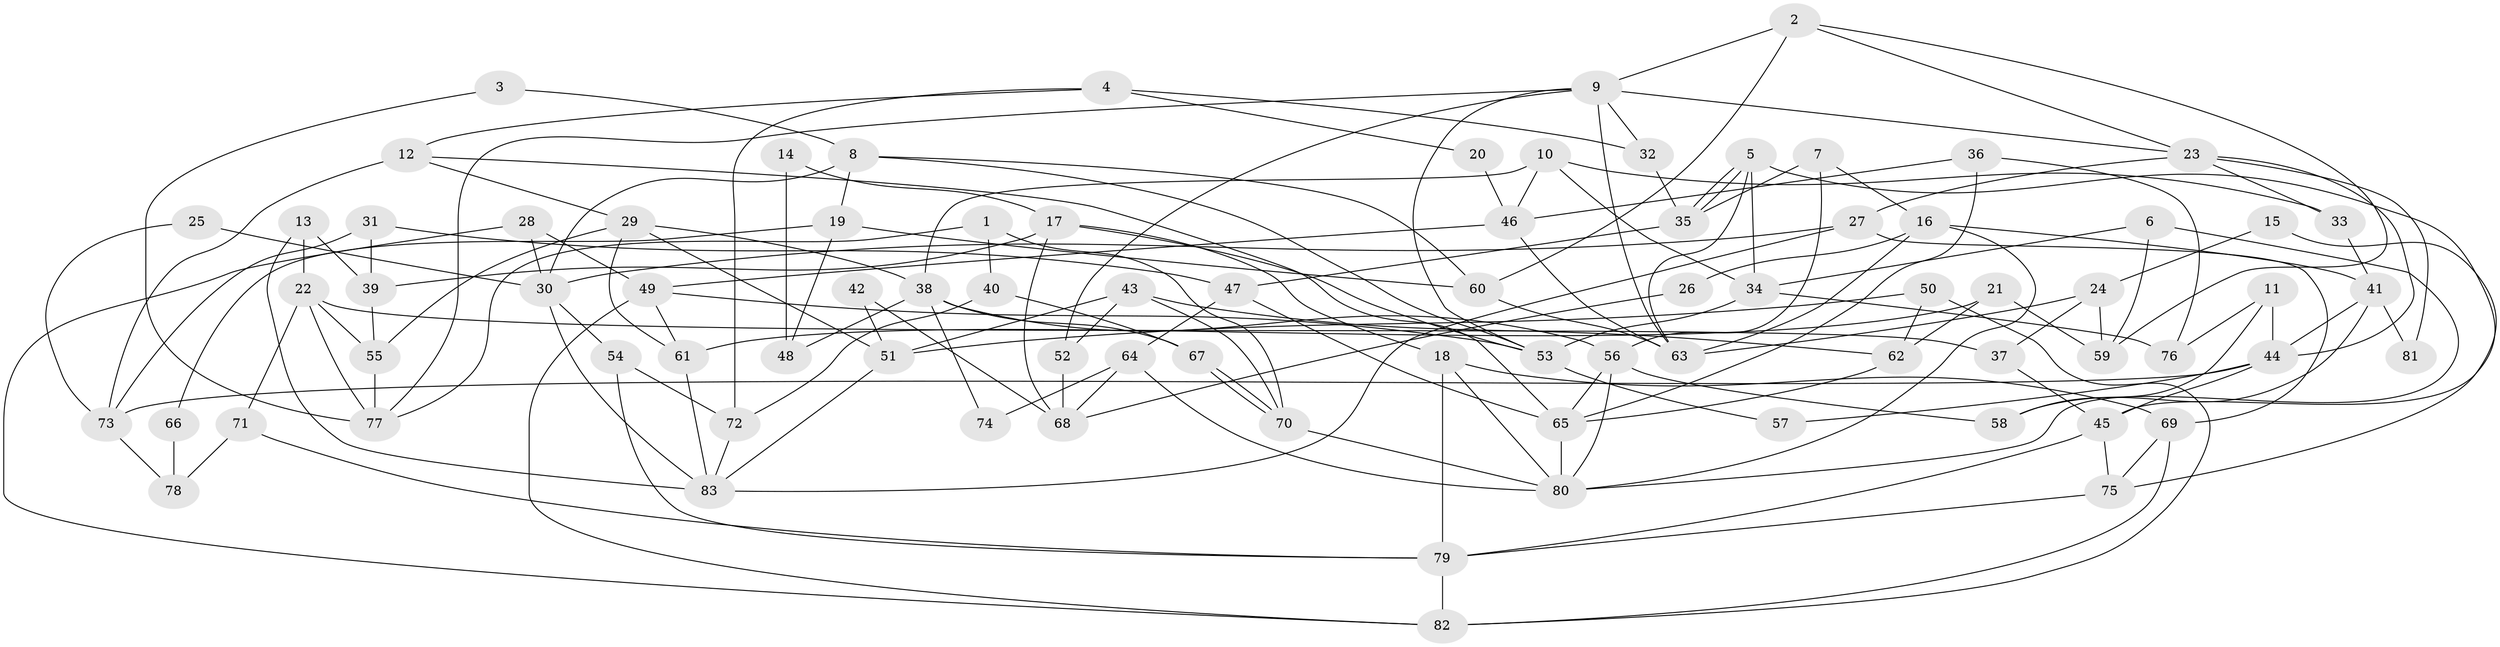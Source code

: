 // Generated by graph-tools (version 1.1) at 2025/51/03/09/25 04:51:10]
// undirected, 83 vertices, 166 edges
graph export_dot {
graph [start="1"]
  node [color=gray90,style=filled];
  1;
  2;
  3;
  4;
  5;
  6;
  7;
  8;
  9;
  10;
  11;
  12;
  13;
  14;
  15;
  16;
  17;
  18;
  19;
  20;
  21;
  22;
  23;
  24;
  25;
  26;
  27;
  28;
  29;
  30;
  31;
  32;
  33;
  34;
  35;
  36;
  37;
  38;
  39;
  40;
  41;
  42;
  43;
  44;
  45;
  46;
  47;
  48;
  49;
  50;
  51;
  52;
  53;
  54;
  55;
  56;
  57;
  58;
  59;
  60;
  61;
  62;
  63;
  64;
  65;
  66;
  67;
  68;
  69;
  70;
  71;
  72;
  73;
  74;
  75;
  76;
  77;
  78;
  79;
  80;
  81;
  82;
  83;
  1 -- 70;
  1 -- 77;
  1 -- 40;
  2 -- 9;
  2 -- 59;
  2 -- 23;
  2 -- 60;
  3 -- 8;
  3 -- 77;
  4 -- 32;
  4 -- 72;
  4 -- 12;
  4 -- 20;
  5 -- 45;
  5 -- 35;
  5 -- 35;
  5 -- 34;
  5 -- 63;
  6 -- 34;
  6 -- 80;
  6 -- 59;
  7 -- 56;
  7 -- 16;
  7 -- 35;
  8 -- 30;
  8 -- 53;
  8 -- 19;
  8 -- 60;
  9 -- 53;
  9 -- 63;
  9 -- 23;
  9 -- 32;
  9 -- 52;
  9 -- 77;
  10 -- 46;
  10 -- 33;
  10 -- 34;
  10 -- 38;
  11 -- 44;
  11 -- 58;
  11 -- 76;
  12 -- 65;
  12 -- 29;
  12 -- 73;
  13 -- 83;
  13 -- 22;
  13 -- 39;
  14 -- 48;
  14 -- 17;
  15 -- 24;
  15 -- 75;
  16 -- 63;
  16 -- 80;
  16 -- 26;
  16 -- 41;
  17 -- 18;
  17 -- 53;
  17 -- 39;
  17 -- 68;
  18 -- 69;
  18 -- 80;
  18 -- 79;
  19 -- 60;
  19 -- 48;
  19 -- 66;
  20 -- 46;
  21 -- 62;
  21 -- 61;
  21 -- 59;
  22 -- 37;
  22 -- 77;
  22 -- 55;
  22 -- 71;
  23 -- 27;
  23 -- 33;
  23 -- 44;
  23 -- 81;
  24 -- 63;
  24 -- 59;
  24 -- 37;
  25 -- 73;
  25 -- 30;
  26 -- 68;
  27 -- 30;
  27 -- 69;
  27 -- 83;
  28 -- 30;
  28 -- 49;
  28 -- 82;
  29 -- 55;
  29 -- 38;
  29 -- 51;
  29 -- 61;
  30 -- 54;
  30 -- 83;
  31 -- 47;
  31 -- 39;
  31 -- 73;
  32 -- 35;
  33 -- 41;
  34 -- 53;
  34 -- 76;
  35 -- 47;
  36 -- 76;
  36 -- 46;
  36 -- 65;
  37 -- 45;
  38 -- 48;
  38 -- 56;
  38 -- 67;
  38 -- 74;
  39 -- 55;
  40 -- 67;
  40 -- 72;
  41 -- 44;
  41 -- 58;
  41 -- 81;
  42 -- 51;
  42 -- 68;
  43 -- 52;
  43 -- 70;
  43 -- 51;
  43 -- 62;
  44 -- 73;
  44 -- 45;
  44 -- 57;
  45 -- 79;
  45 -- 75;
  46 -- 49;
  46 -- 63;
  47 -- 65;
  47 -- 64;
  49 -- 61;
  49 -- 82;
  49 -- 53;
  50 -- 82;
  50 -- 51;
  50 -- 62;
  51 -- 83;
  52 -- 68;
  53 -- 57;
  54 -- 79;
  54 -- 72;
  55 -- 77;
  56 -- 65;
  56 -- 58;
  56 -- 80;
  60 -- 63;
  61 -- 83;
  62 -- 65;
  64 -- 80;
  64 -- 68;
  64 -- 74;
  65 -- 80;
  66 -- 78;
  67 -- 70;
  67 -- 70;
  69 -- 75;
  69 -- 82;
  70 -- 80;
  71 -- 79;
  71 -- 78;
  72 -- 83;
  73 -- 78;
  75 -- 79;
  79 -- 82;
}
